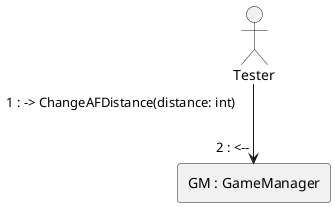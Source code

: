 @startuml
'autonumber "0:"
skinparam linestyle ortho

actor Tester

rectangle "GM : GameManager" as GM

Tester --> GM: "1 : -> ChangeAFDistance(distance: int)" "2 : <--"


@enduml